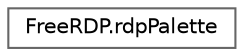 digraph "Graphical Class Hierarchy"
{
 // LATEX_PDF_SIZE
  bgcolor="transparent";
  edge [fontname=Helvetica,fontsize=10,labelfontname=Helvetica,labelfontsize=10];
  node [fontname=Helvetica,fontsize=10,shape=box,height=0.2,width=0.4];
  rankdir="LR";
  Node0 [id="Node000000",label="FreeRDP.rdpPalette",height=0.2,width=0.4,color="grey40", fillcolor="white", style="filled",URL="$struct_free_r_d_p_1_1rdp_palette.html",tooltip=" "];
}
